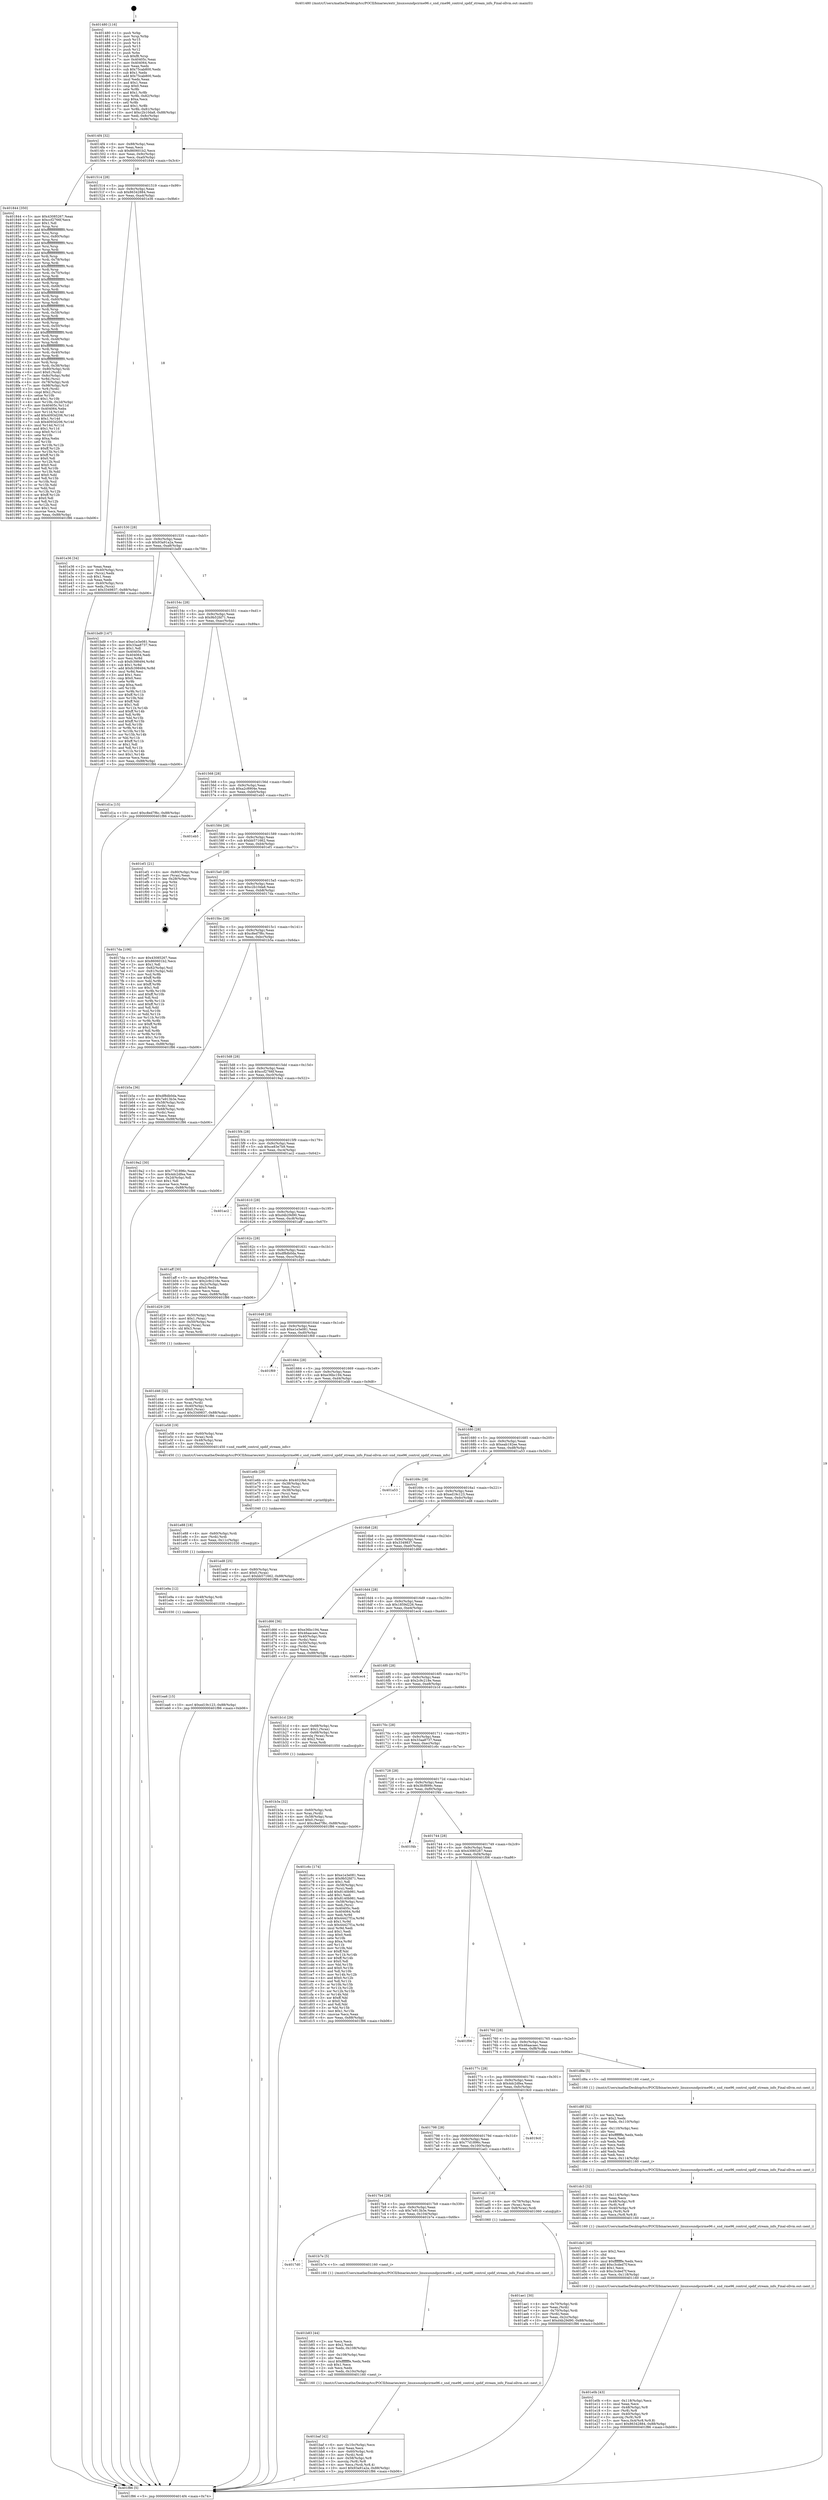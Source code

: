 digraph "0x401480" {
  label = "0x401480 (/mnt/c/Users/mathe/Desktop/tcc/POCII/binaries/extr_linuxsoundpcirme96.c_snd_rme96_control_spdif_stream_info_Final-ollvm.out::main(0))"
  labelloc = "t"
  node[shape=record]

  Entry [label="",width=0.3,height=0.3,shape=circle,fillcolor=black,style=filled]
  "0x4014f4" [label="{
     0x4014f4 [32]\l
     | [instrs]\l
     &nbsp;&nbsp;0x4014f4 \<+6\>: mov -0x88(%rbp),%eax\l
     &nbsp;&nbsp;0x4014fa \<+2\>: mov %eax,%ecx\l
     &nbsp;&nbsp;0x4014fc \<+6\>: sub $0x860601b2,%ecx\l
     &nbsp;&nbsp;0x401502 \<+6\>: mov %eax,-0x9c(%rbp)\l
     &nbsp;&nbsp;0x401508 \<+6\>: mov %ecx,-0xa0(%rbp)\l
     &nbsp;&nbsp;0x40150e \<+6\>: je 0000000000401844 \<main+0x3c4\>\l
  }"]
  "0x401844" [label="{
     0x401844 [350]\l
     | [instrs]\l
     &nbsp;&nbsp;0x401844 \<+5\>: mov $0x43085267,%eax\l
     &nbsp;&nbsp;0x401849 \<+5\>: mov $0xccf2766f,%ecx\l
     &nbsp;&nbsp;0x40184e \<+2\>: mov $0x1,%dl\l
     &nbsp;&nbsp;0x401850 \<+3\>: mov %rsp,%rsi\l
     &nbsp;&nbsp;0x401853 \<+4\>: add $0xfffffffffffffff0,%rsi\l
     &nbsp;&nbsp;0x401857 \<+3\>: mov %rsi,%rsp\l
     &nbsp;&nbsp;0x40185a \<+4\>: mov %rsi,-0x80(%rbp)\l
     &nbsp;&nbsp;0x40185e \<+3\>: mov %rsp,%rsi\l
     &nbsp;&nbsp;0x401861 \<+4\>: add $0xfffffffffffffff0,%rsi\l
     &nbsp;&nbsp;0x401865 \<+3\>: mov %rsi,%rsp\l
     &nbsp;&nbsp;0x401868 \<+3\>: mov %rsp,%rdi\l
     &nbsp;&nbsp;0x40186b \<+4\>: add $0xfffffffffffffff0,%rdi\l
     &nbsp;&nbsp;0x40186f \<+3\>: mov %rdi,%rsp\l
     &nbsp;&nbsp;0x401872 \<+4\>: mov %rdi,-0x78(%rbp)\l
     &nbsp;&nbsp;0x401876 \<+3\>: mov %rsp,%rdi\l
     &nbsp;&nbsp;0x401879 \<+4\>: add $0xfffffffffffffff0,%rdi\l
     &nbsp;&nbsp;0x40187d \<+3\>: mov %rdi,%rsp\l
     &nbsp;&nbsp;0x401880 \<+4\>: mov %rdi,-0x70(%rbp)\l
     &nbsp;&nbsp;0x401884 \<+3\>: mov %rsp,%rdi\l
     &nbsp;&nbsp;0x401887 \<+4\>: add $0xfffffffffffffff0,%rdi\l
     &nbsp;&nbsp;0x40188b \<+3\>: mov %rdi,%rsp\l
     &nbsp;&nbsp;0x40188e \<+4\>: mov %rdi,-0x68(%rbp)\l
     &nbsp;&nbsp;0x401892 \<+3\>: mov %rsp,%rdi\l
     &nbsp;&nbsp;0x401895 \<+4\>: add $0xfffffffffffffff0,%rdi\l
     &nbsp;&nbsp;0x401899 \<+3\>: mov %rdi,%rsp\l
     &nbsp;&nbsp;0x40189c \<+4\>: mov %rdi,-0x60(%rbp)\l
     &nbsp;&nbsp;0x4018a0 \<+3\>: mov %rsp,%rdi\l
     &nbsp;&nbsp;0x4018a3 \<+4\>: add $0xfffffffffffffff0,%rdi\l
     &nbsp;&nbsp;0x4018a7 \<+3\>: mov %rdi,%rsp\l
     &nbsp;&nbsp;0x4018aa \<+4\>: mov %rdi,-0x58(%rbp)\l
     &nbsp;&nbsp;0x4018ae \<+3\>: mov %rsp,%rdi\l
     &nbsp;&nbsp;0x4018b1 \<+4\>: add $0xfffffffffffffff0,%rdi\l
     &nbsp;&nbsp;0x4018b5 \<+3\>: mov %rdi,%rsp\l
     &nbsp;&nbsp;0x4018b8 \<+4\>: mov %rdi,-0x50(%rbp)\l
     &nbsp;&nbsp;0x4018bc \<+3\>: mov %rsp,%rdi\l
     &nbsp;&nbsp;0x4018bf \<+4\>: add $0xfffffffffffffff0,%rdi\l
     &nbsp;&nbsp;0x4018c3 \<+3\>: mov %rdi,%rsp\l
     &nbsp;&nbsp;0x4018c6 \<+4\>: mov %rdi,-0x48(%rbp)\l
     &nbsp;&nbsp;0x4018ca \<+3\>: mov %rsp,%rdi\l
     &nbsp;&nbsp;0x4018cd \<+4\>: add $0xfffffffffffffff0,%rdi\l
     &nbsp;&nbsp;0x4018d1 \<+3\>: mov %rdi,%rsp\l
     &nbsp;&nbsp;0x4018d4 \<+4\>: mov %rdi,-0x40(%rbp)\l
     &nbsp;&nbsp;0x4018d8 \<+3\>: mov %rsp,%rdi\l
     &nbsp;&nbsp;0x4018db \<+4\>: add $0xfffffffffffffff0,%rdi\l
     &nbsp;&nbsp;0x4018df \<+3\>: mov %rdi,%rsp\l
     &nbsp;&nbsp;0x4018e2 \<+4\>: mov %rdi,-0x38(%rbp)\l
     &nbsp;&nbsp;0x4018e6 \<+4\>: mov -0x80(%rbp),%rdi\l
     &nbsp;&nbsp;0x4018ea \<+6\>: movl $0x0,(%rdi)\l
     &nbsp;&nbsp;0x4018f0 \<+7\>: mov -0x8c(%rbp),%r8d\l
     &nbsp;&nbsp;0x4018f7 \<+3\>: mov %r8d,(%rsi)\l
     &nbsp;&nbsp;0x4018fa \<+4\>: mov -0x78(%rbp),%rdi\l
     &nbsp;&nbsp;0x4018fe \<+7\>: mov -0x98(%rbp),%r9\l
     &nbsp;&nbsp;0x401905 \<+3\>: mov %r9,(%rdi)\l
     &nbsp;&nbsp;0x401908 \<+3\>: cmpl $0x2,(%rsi)\l
     &nbsp;&nbsp;0x40190b \<+4\>: setne %r10b\l
     &nbsp;&nbsp;0x40190f \<+4\>: and $0x1,%r10b\l
     &nbsp;&nbsp;0x401913 \<+4\>: mov %r10b,-0x2d(%rbp)\l
     &nbsp;&nbsp;0x401917 \<+8\>: mov 0x40405c,%r11d\l
     &nbsp;&nbsp;0x40191f \<+7\>: mov 0x404064,%ebx\l
     &nbsp;&nbsp;0x401926 \<+3\>: mov %r11d,%r14d\l
     &nbsp;&nbsp;0x401929 \<+7\>: add $0x4093d206,%r14d\l
     &nbsp;&nbsp;0x401930 \<+4\>: sub $0x1,%r14d\l
     &nbsp;&nbsp;0x401934 \<+7\>: sub $0x4093d206,%r14d\l
     &nbsp;&nbsp;0x40193b \<+4\>: imul %r14d,%r11d\l
     &nbsp;&nbsp;0x40193f \<+4\>: and $0x1,%r11d\l
     &nbsp;&nbsp;0x401943 \<+4\>: cmp $0x0,%r11d\l
     &nbsp;&nbsp;0x401947 \<+4\>: sete %r10b\l
     &nbsp;&nbsp;0x40194b \<+3\>: cmp $0xa,%ebx\l
     &nbsp;&nbsp;0x40194e \<+4\>: setl %r15b\l
     &nbsp;&nbsp;0x401952 \<+3\>: mov %r10b,%r12b\l
     &nbsp;&nbsp;0x401955 \<+4\>: xor $0xff,%r12b\l
     &nbsp;&nbsp;0x401959 \<+3\>: mov %r15b,%r13b\l
     &nbsp;&nbsp;0x40195c \<+4\>: xor $0xff,%r13b\l
     &nbsp;&nbsp;0x401960 \<+3\>: xor $0x0,%dl\l
     &nbsp;&nbsp;0x401963 \<+3\>: mov %r12b,%sil\l
     &nbsp;&nbsp;0x401966 \<+4\>: and $0x0,%sil\l
     &nbsp;&nbsp;0x40196a \<+3\>: and %dl,%r10b\l
     &nbsp;&nbsp;0x40196d \<+3\>: mov %r13b,%dil\l
     &nbsp;&nbsp;0x401970 \<+4\>: and $0x0,%dil\l
     &nbsp;&nbsp;0x401974 \<+3\>: and %dl,%r15b\l
     &nbsp;&nbsp;0x401977 \<+3\>: or %r10b,%sil\l
     &nbsp;&nbsp;0x40197a \<+3\>: or %r15b,%dil\l
     &nbsp;&nbsp;0x40197d \<+3\>: xor %dil,%sil\l
     &nbsp;&nbsp;0x401980 \<+3\>: or %r13b,%r12b\l
     &nbsp;&nbsp;0x401983 \<+4\>: xor $0xff,%r12b\l
     &nbsp;&nbsp;0x401987 \<+3\>: or $0x0,%dl\l
     &nbsp;&nbsp;0x40198a \<+3\>: and %dl,%r12b\l
     &nbsp;&nbsp;0x40198d \<+3\>: or %r12b,%sil\l
     &nbsp;&nbsp;0x401990 \<+4\>: test $0x1,%sil\l
     &nbsp;&nbsp;0x401994 \<+3\>: cmovne %ecx,%eax\l
     &nbsp;&nbsp;0x401997 \<+6\>: mov %eax,-0x88(%rbp)\l
     &nbsp;&nbsp;0x40199d \<+5\>: jmp 0000000000401f86 \<main+0xb06\>\l
  }"]
  "0x401514" [label="{
     0x401514 [28]\l
     | [instrs]\l
     &nbsp;&nbsp;0x401514 \<+5\>: jmp 0000000000401519 \<main+0x99\>\l
     &nbsp;&nbsp;0x401519 \<+6\>: mov -0x9c(%rbp),%eax\l
     &nbsp;&nbsp;0x40151f \<+5\>: sub $0x86342884,%eax\l
     &nbsp;&nbsp;0x401524 \<+6\>: mov %eax,-0xa4(%rbp)\l
     &nbsp;&nbsp;0x40152a \<+6\>: je 0000000000401e36 \<main+0x9b6\>\l
  }"]
  Exit [label="",width=0.3,height=0.3,shape=circle,fillcolor=black,style=filled,peripheries=2]
  "0x401e36" [label="{
     0x401e36 [34]\l
     | [instrs]\l
     &nbsp;&nbsp;0x401e36 \<+2\>: xor %eax,%eax\l
     &nbsp;&nbsp;0x401e38 \<+4\>: mov -0x40(%rbp),%rcx\l
     &nbsp;&nbsp;0x401e3c \<+2\>: mov (%rcx),%edx\l
     &nbsp;&nbsp;0x401e3e \<+3\>: sub $0x1,%eax\l
     &nbsp;&nbsp;0x401e41 \<+2\>: sub %eax,%edx\l
     &nbsp;&nbsp;0x401e43 \<+4\>: mov -0x40(%rbp),%rcx\l
     &nbsp;&nbsp;0x401e47 \<+2\>: mov %edx,(%rcx)\l
     &nbsp;&nbsp;0x401e49 \<+10\>: movl $0x3349837,-0x88(%rbp)\l
     &nbsp;&nbsp;0x401e53 \<+5\>: jmp 0000000000401f86 \<main+0xb06\>\l
  }"]
  "0x401530" [label="{
     0x401530 [28]\l
     | [instrs]\l
     &nbsp;&nbsp;0x401530 \<+5\>: jmp 0000000000401535 \<main+0xb5\>\l
     &nbsp;&nbsp;0x401535 \<+6\>: mov -0x9c(%rbp),%eax\l
     &nbsp;&nbsp;0x40153b \<+5\>: sub $0x93a91a2a,%eax\l
     &nbsp;&nbsp;0x401540 \<+6\>: mov %eax,-0xa8(%rbp)\l
     &nbsp;&nbsp;0x401546 \<+6\>: je 0000000000401bd9 \<main+0x759\>\l
  }"]
  "0x401ea6" [label="{
     0x401ea6 [15]\l
     | [instrs]\l
     &nbsp;&nbsp;0x401ea6 \<+10\>: movl $0xed19c123,-0x88(%rbp)\l
     &nbsp;&nbsp;0x401eb0 \<+5\>: jmp 0000000000401f86 \<main+0xb06\>\l
  }"]
  "0x401bd9" [label="{
     0x401bd9 [147]\l
     | [instrs]\l
     &nbsp;&nbsp;0x401bd9 \<+5\>: mov $0xe1e3e081,%eax\l
     &nbsp;&nbsp;0x401bde \<+5\>: mov $0x33aa8737,%ecx\l
     &nbsp;&nbsp;0x401be3 \<+2\>: mov $0x1,%dl\l
     &nbsp;&nbsp;0x401be5 \<+7\>: mov 0x40405c,%esi\l
     &nbsp;&nbsp;0x401bec \<+7\>: mov 0x404064,%edi\l
     &nbsp;&nbsp;0x401bf3 \<+3\>: mov %esi,%r8d\l
     &nbsp;&nbsp;0x401bf6 \<+7\>: sub $0xfc398494,%r8d\l
     &nbsp;&nbsp;0x401bfd \<+4\>: sub $0x1,%r8d\l
     &nbsp;&nbsp;0x401c01 \<+7\>: add $0xfc398494,%r8d\l
     &nbsp;&nbsp;0x401c08 \<+4\>: imul %r8d,%esi\l
     &nbsp;&nbsp;0x401c0c \<+3\>: and $0x1,%esi\l
     &nbsp;&nbsp;0x401c0f \<+3\>: cmp $0x0,%esi\l
     &nbsp;&nbsp;0x401c12 \<+4\>: sete %r9b\l
     &nbsp;&nbsp;0x401c16 \<+3\>: cmp $0xa,%edi\l
     &nbsp;&nbsp;0x401c19 \<+4\>: setl %r10b\l
     &nbsp;&nbsp;0x401c1d \<+3\>: mov %r9b,%r11b\l
     &nbsp;&nbsp;0x401c20 \<+4\>: xor $0xff,%r11b\l
     &nbsp;&nbsp;0x401c24 \<+3\>: mov %r10b,%bl\l
     &nbsp;&nbsp;0x401c27 \<+3\>: xor $0xff,%bl\l
     &nbsp;&nbsp;0x401c2a \<+3\>: xor $0x1,%dl\l
     &nbsp;&nbsp;0x401c2d \<+3\>: mov %r11b,%r14b\l
     &nbsp;&nbsp;0x401c30 \<+4\>: and $0xff,%r14b\l
     &nbsp;&nbsp;0x401c34 \<+3\>: and %dl,%r9b\l
     &nbsp;&nbsp;0x401c37 \<+3\>: mov %bl,%r15b\l
     &nbsp;&nbsp;0x401c3a \<+4\>: and $0xff,%r15b\l
     &nbsp;&nbsp;0x401c3e \<+3\>: and %dl,%r10b\l
     &nbsp;&nbsp;0x401c41 \<+3\>: or %r9b,%r14b\l
     &nbsp;&nbsp;0x401c44 \<+3\>: or %r10b,%r15b\l
     &nbsp;&nbsp;0x401c47 \<+3\>: xor %r15b,%r14b\l
     &nbsp;&nbsp;0x401c4a \<+3\>: or %bl,%r11b\l
     &nbsp;&nbsp;0x401c4d \<+4\>: xor $0xff,%r11b\l
     &nbsp;&nbsp;0x401c51 \<+3\>: or $0x1,%dl\l
     &nbsp;&nbsp;0x401c54 \<+3\>: and %dl,%r11b\l
     &nbsp;&nbsp;0x401c57 \<+3\>: or %r11b,%r14b\l
     &nbsp;&nbsp;0x401c5a \<+4\>: test $0x1,%r14b\l
     &nbsp;&nbsp;0x401c5e \<+3\>: cmovne %ecx,%eax\l
     &nbsp;&nbsp;0x401c61 \<+6\>: mov %eax,-0x88(%rbp)\l
     &nbsp;&nbsp;0x401c67 \<+5\>: jmp 0000000000401f86 \<main+0xb06\>\l
  }"]
  "0x40154c" [label="{
     0x40154c [28]\l
     | [instrs]\l
     &nbsp;&nbsp;0x40154c \<+5\>: jmp 0000000000401551 \<main+0xd1\>\l
     &nbsp;&nbsp;0x401551 \<+6\>: mov -0x9c(%rbp),%eax\l
     &nbsp;&nbsp;0x401557 \<+5\>: sub $0x9b52fd71,%eax\l
     &nbsp;&nbsp;0x40155c \<+6\>: mov %eax,-0xac(%rbp)\l
     &nbsp;&nbsp;0x401562 \<+6\>: je 0000000000401d1a \<main+0x89a\>\l
  }"]
  "0x401e9a" [label="{
     0x401e9a [12]\l
     | [instrs]\l
     &nbsp;&nbsp;0x401e9a \<+4\>: mov -0x48(%rbp),%rdi\l
     &nbsp;&nbsp;0x401e9e \<+3\>: mov (%rdi),%rdi\l
     &nbsp;&nbsp;0x401ea1 \<+5\>: call 0000000000401030 \<free@plt\>\l
     | [calls]\l
     &nbsp;&nbsp;0x401030 \{1\} (unknown)\l
  }"]
  "0x401d1a" [label="{
     0x401d1a [15]\l
     | [instrs]\l
     &nbsp;&nbsp;0x401d1a \<+10\>: movl $0xc8ed7f6c,-0x88(%rbp)\l
     &nbsp;&nbsp;0x401d24 \<+5\>: jmp 0000000000401f86 \<main+0xb06\>\l
  }"]
  "0x401568" [label="{
     0x401568 [28]\l
     | [instrs]\l
     &nbsp;&nbsp;0x401568 \<+5\>: jmp 000000000040156d \<main+0xed\>\l
     &nbsp;&nbsp;0x40156d \<+6\>: mov -0x9c(%rbp),%eax\l
     &nbsp;&nbsp;0x401573 \<+5\>: sub $0xa2c8904e,%eax\l
     &nbsp;&nbsp;0x401578 \<+6\>: mov %eax,-0xb0(%rbp)\l
     &nbsp;&nbsp;0x40157e \<+6\>: je 0000000000401eb5 \<main+0xa35\>\l
  }"]
  "0x401e88" [label="{
     0x401e88 [18]\l
     | [instrs]\l
     &nbsp;&nbsp;0x401e88 \<+4\>: mov -0x60(%rbp),%rdi\l
     &nbsp;&nbsp;0x401e8c \<+3\>: mov (%rdi),%rdi\l
     &nbsp;&nbsp;0x401e8f \<+6\>: mov %eax,-0x11c(%rbp)\l
     &nbsp;&nbsp;0x401e95 \<+5\>: call 0000000000401030 \<free@plt\>\l
     | [calls]\l
     &nbsp;&nbsp;0x401030 \{1\} (unknown)\l
  }"]
  "0x401eb5" [label="{
     0x401eb5\l
  }", style=dashed]
  "0x401584" [label="{
     0x401584 [28]\l
     | [instrs]\l
     &nbsp;&nbsp;0x401584 \<+5\>: jmp 0000000000401589 \<main+0x109\>\l
     &nbsp;&nbsp;0x401589 \<+6\>: mov -0x9c(%rbp),%eax\l
     &nbsp;&nbsp;0x40158f \<+5\>: sub $0xbb571662,%eax\l
     &nbsp;&nbsp;0x401594 \<+6\>: mov %eax,-0xb4(%rbp)\l
     &nbsp;&nbsp;0x40159a \<+6\>: je 0000000000401ef1 \<main+0xa71\>\l
  }"]
  "0x401e6b" [label="{
     0x401e6b [29]\l
     | [instrs]\l
     &nbsp;&nbsp;0x401e6b \<+10\>: movabs $0x4020b6,%rdi\l
     &nbsp;&nbsp;0x401e75 \<+4\>: mov -0x38(%rbp),%rsi\l
     &nbsp;&nbsp;0x401e79 \<+2\>: mov %eax,(%rsi)\l
     &nbsp;&nbsp;0x401e7b \<+4\>: mov -0x38(%rbp),%rsi\l
     &nbsp;&nbsp;0x401e7f \<+2\>: mov (%rsi),%esi\l
     &nbsp;&nbsp;0x401e81 \<+2\>: mov $0x0,%al\l
     &nbsp;&nbsp;0x401e83 \<+5\>: call 0000000000401040 \<printf@plt\>\l
     | [calls]\l
     &nbsp;&nbsp;0x401040 \{1\} (unknown)\l
  }"]
  "0x401ef1" [label="{
     0x401ef1 [21]\l
     | [instrs]\l
     &nbsp;&nbsp;0x401ef1 \<+4\>: mov -0x80(%rbp),%rax\l
     &nbsp;&nbsp;0x401ef5 \<+2\>: mov (%rax),%eax\l
     &nbsp;&nbsp;0x401ef7 \<+4\>: lea -0x28(%rbp),%rsp\l
     &nbsp;&nbsp;0x401efb \<+1\>: pop %rbx\l
     &nbsp;&nbsp;0x401efc \<+2\>: pop %r12\l
     &nbsp;&nbsp;0x401efe \<+2\>: pop %r13\l
     &nbsp;&nbsp;0x401f00 \<+2\>: pop %r14\l
     &nbsp;&nbsp;0x401f02 \<+2\>: pop %r15\l
     &nbsp;&nbsp;0x401f04 \<+1\>: pop %rbp\l
     &nbsp;&nbsp;0x401f05 \<+1\>: ret\l
  }"]
  "0x4015a0" [label="{
     0x4015a0 [28]\l
     | [instrs]\l
     &nbsp;&nbsp;0x4015a0 \<+5\>: jmp 00000000004015a5 \<main+0x125\>\l
     &nbsp;&nbsp;0x4015a5 \<+6\>: mov -0x9c(%rbp),%eax\l
     &nbsp;&nbsp;0x4015ab \<+5\>: sub $0xc2b10da8,%eax\l
     &nbsp;&nbsp;0x4015b0 \<+6\>: mov %eax,-0xb8(%rbp)\l
     &nbsp;&nbsp;0x4015b6 \<+6\>: je 00000000004017da \<main+0x35a\>\l
  }"]
  "0x401e0b" [label="{
     0x401e0b [43]\l
     | [instrs]\l
     &nbsp;&nbsp;0x401e0b \<+6\>: mov -0x118(%rbp),%ecx\l
     &nbsp;&nbsp;0x401e11 \<+3\>: imul %eax,%ecx\l
     &nbsp;&nbsp;0x401e14 \<+4\>: mov -0x48(%rbp),%r8\l
     &nbsp;&nbsp;0x401e18 \<+3\>: mov (%r8),%r8\l
     &nbsp;&nbsp;0x401e1b \<+4\>: mov -0x40(%rbp),%r9\l
     &nbsp;&nbsp;0x401e1f \<+3\>: movslq (%r9),%r9\l
     &nbsp;&nbsp;0x401e22 \<+5\>: mov %ecx,0x4(%r8,%r9,8)\l
     &nbsp;&nbsp;0x401e27 \<+10\>: movl $0x86342884,-0x88(%rbp)\l
     &nbsp;&nbsp;0x401e31 \<+5\>: jmp 0000000000401f86 \<main+0xb06\>\l
  }"]
  "0x4017da" [label="{
     0x4017da [106]\l
     | [instrs]\l
     &nbsp;&nbsp;0x4017da \<+5\>: mov $0x43085267,%eax\l
     &nbsp;&nbsp;0x4017df \<+5\>: mov $0x860601b2,%ecx\l
     &nbsp;&nbsp;0x4017e4 \<+2\>: mov $0x1,%dl\l
     &nbsp;&nbsp;0x4017e6 \<+7\>: mov -0x82(%rbp),%sil\l
     &nbsp;&nbsp;0x4017ed \<+7\>: mov -0x81(%rbp),%dil\l
     &nbsp;&nbsp;0x4017f4 \<+3\>: mov %sil,%r8b\l
     &nbsp;&nbsp;0x4017f7 \<+4\>: xor $0xff,%r8b\l
     &nbsp;&nbsp;0x4017fb \<+3\>: mov %dil,%r9b\l
     &nbsp;&nbsp;0x4017fe \<+4\>: xor $0xff,%r9b\l
     &nbsp;&nbsp;0x401802 \<+3\>: xor $0x1,%dl\l
     &nbsp;&nbsp;0x401805 \<+3\>: mov %r8b,%r10b\l
     &nbsp;&nbsp;0x401808 \<+4\>: and $0xff,%r10b\l
     &nbsp;&nbsp;0x40180c \<+3\>: and %dl,%sil\l
     &nbsp;&nbsp;0x40180f \<+3\>: mov %r9b,%r11b\l
     &nbsp;&nbsp;0x401812 \<+4\>: and $0xff,%r11b\l
     &nbsp;&nbsp;0x401816 \<+3\>: and %dl,%dil\l
     &nbsp;&nbsp;0x401819 \<+3\>: or %sil,%r10b\l
     &nbsp;&nbsp;0x40181c \<+3\>: or %dil,%r11b\l
     &nbsp;&nbsp;0x40181f \<+3\>: xor %r11b,%r10b\l
     &nbsp;&nbsp;0x401822 \<+3\>: or %r9b,%r8b\l
     &nbsp;&nbsp;0x401825 \<+4\>: xor $0xff,%r8b\l
     &nbsp;&nbsp;0x401829 \<+3\>: or $0x1,%dl\l
     &nbsp;&nbsp;0x40182c \<+3\>: and %dl,%r8b\l
     &nbsp;&nbsp;0x40182f \<+3\>: or %r8b,%r10b\l
     &nbsp;&nbsp;0x401832 \<+4\>: test $0x1,%r10b\l
     &nbsp;&nbsp;0x401836 \<+3\>: cmovne %ecx,%eax\l
     &nbsp;&nbsp;0x401839 \<+6\>: mov %eax,-0x88(%rbp)\l
     &nbsp;&nbsp;0x40183f \<+5\>: jmp 0000000000401f86 \<main+0xb06\>\l
  }"]
  "0x4015bc" [label="{
     0x4015bc [28]\l
     | [instrs]\l
     &nbsp;&nbsp;0x4015bc \<+5\>: jmp 00000000004015c1 \<main+0x141\>\l
     &nbsp;&nbsp;0x4015c1 \<+6\>: mov -0x9c(%rbp),%eax\l
     &nbsp;&nbsp;0x4015c7 \<+5\>: sub $0xc8ed7f6c,%eax\l
     &nbsp;&nbsp;0x4015cc \<+6\>: mov %eax,-0xbc(%rbp)\l
     &nbsp;&nbsp;0x4015d2 \<+6\>: je 0000000000401b5a \<main+0x6da\>\l
  }"]
  "0x401f86" [label="{
     0x401f86 [5]\l
     | [instrs]\l
     &nbsp;&nbsp;0x401f86 \<+5\>: jmp 00000000004014f4 \<main+0x74\>\l
  }"]
  "0x401480" [label="{
     0x401480 [116]\l
     | [instrs]\l
     &nbsp;&nbsp;0x401480 \<+1\>: push %rbp\l
     &nbsp;&nbsp;0x401481 \<+3\>: mov %rsp,%rbp\l
     &nbsp;&nbsp;0x401484 \<+2\>: push %r15\l
     &nbsp;&nbsp;0x401486 \<+2\>: push %r14\l
     &nbsp;&nbsp;0x401488 \<+2\>: push %r13\l
     &nbsp;&nbsp;0x40148a \<+2\>: push %r12\l
     &nbsp;&nbsp;0x40148c \<+1\>: push %rbx\l
     &nbsp;&nbsp;0x40148d \<+7\>: sub $0xf8,%rsp\l
     &nbsp;&nbsp;0x401494 \<+7\>: mov 0x40405c,%eax\l
     &nbsp;&nbsp;0x40149b \<+7\>: mov 0x404064,%ecx\l
     &nbsp;&nbsp;0x4014a2 \<+2\>: mov %eax,%edx\l
     &nbsp;&nbsp;0x4014a4 \<+6\>: sub $0x75cab800,%edx\l
     &nbsp;&nbsp;0x4014aa \<+3\>: sub $0x1,%edx\l
     &nbsp;&nbsp;0x4014ad \<+6\>: add $0x75cab800,%edx\l
     &nbsp;&nbsp;0x4014b3 \<+3\>: imul %edx,%eax\l
     &nbsp;&nbsp;0x4014b6 \<+3\>: and $0x1,%eax\l
     &nbsp;&nbsp;0x4014b9 \<+3\>: cmp $0x0,%eax\l
     &nbsp;&nbsp;0x4014bc \<+4\>: sete %r8b\l
     &nbsp;&nbsp;0x4014c0 \<+4\>: and $0x1,%r8b\l
     &nbsp;&nbsp;0x4014c4 \<+7\>: mov %r8b,-0x82(%rbp)\l
     &nbsp;&nbsp;0x4014cb \<+3\>: cmp $0xa,%ecx\l
     &nbsp;&nbsp;0x4014ce \<+4\>: setl %r8b\l
     &nbsp;&nbsp;0x4014d2 \<+4\>: and $0x1,%r8b\l
     &nbsp;&nbsp;0x4014d6 \<+7\>: mov %r8b,-0x81(%rbp)\l
     &nbsp;&nbsp;0x4014dd \<+10\>: movl $0xc2b10da8,-0x88(%rbp)\l
     &nbsp;&nbsp;0x4014e7 \<+6\>: mov %edi,-0x8c(%rbp)\l
     &nbsp;&nbsp;0x4014ed \<+7\>: mov %rsi,-0x98(%rbp)\l
  }"]
  "0x401de3" [label="{
     0x401de3 [40]\l
     | [instrs]\l
     &nbsp;&nbsp;0x401de3 \<+5\>: mov $0x2,%ecx\l
     &nbsp;&nbsp;0x401de8 \<+1\>: cltd\l
     &nbsp;&nbsp;0x401de9 \<+2\>: idiv %ecx\l
     &nbsp;&nbsp;0x401deb \<+6\>: imul $0xfffffffe,%edx,%ecx\l
     &nbsp;&nbsp;0x401df1 \<+6\>: add $0xc3cded7f,%ecx\l
     &nbsp;&nbsp;0x401df7 \<+3\>: add $0x1,%ecx\l
     &nbsp;&nbsp;0x401dfa \<+6\>: sub $0xc3cded7f,%ecx\l
     &nbsp;&nbsp;0x401e00 \<+6\>: mov %ecx,-0x118(%rbp)\l
     &nbsp;&nbsp;0x401e06 \<+5\>: call 0000000000401160 \<next_i\>\l
     | [calls]\l
     &nbsp;&nbsp;0x401160 \{1\} (/mnt/c/Users/mathe/Desktop/tcc/POCII/binaries/extr_linuxsoundpcirme96.c_snd_rme96_control_spdif_stream_info_Final-ollvm.out::next_i)\l
  }"]
  "0x401dc3" [label="{
     0x401dc3 [32]\l
     | [instrs]\l
     &nbsp;&nbsp;0x401dc3 \<+6\>: mov -0x114(%rbp),%ecx\l
     &nbsp;&nbsp;0x401dc9 \<+3\>: imul %eax,%ecx\l
     &nbsp;&nbsp;0x401dcc \<+4\>: mov -0x48(%rbp),%r8\l
     &nbsp;&nbsp;0x401dd0 \<+3\>: mov (%r8),%r8\l
     &nbsp;&nbsp;0x401dd3 \<+4\>: mov -0x40(%rbp),%r9\l
     &nbsp;&nbsp;0x401dd7 \<+3\>: movslq (%r9),%r9\l
     &nbsp;&nbsp;0x401dda \<+4\>: mov %ecx,(%r8,%r9,8)\l
     &nbsp;&nbsp;0x401dde \<+5\>: call 0000000000401160 \<next_i\>\l
     | [calls]\l
     &nbsp;&nbsp;0x401160 \{1\} (/mnt/c/Users/mathe/Desktop/tcc/POCII/binaries/extr_linuxsoundpcirme96.c_snd_rme96_control_spdif_stream_info_Final-ollvm.out::next_i)\l
  }"]
  "0x401b5a" [label="{
     0x401b5a [36]\l
     | [instrs]\l
     &nbsp;&nbsp;0x401b5a \<+5\>: mov $0xdf8db0da,%eax\l
     &nbsp;&nbsp;0x401b5f \<+5\>: mov $0x7e913b3e,%ecx\l
     &nbsp;&nbsp;0x401b64 \<+4\>: mov -0x58(%rbp),%rdx\l
     &nbsp;&nbsp;0x401b68 \<+2\>: mov (%rdx),%esi\l
     &nbsp;&nbsp;0x401b6a \<+4\>: mov -0x68(%rbp),%rdx\l
     &nbsp;&nbsp;0x401b6e \<+2\>: cmp (%rdx),%esi\l
     &nbsp;&nbsp;0x401b70 \<+3\>: cmovl %ecx,%eax\l
     &nbsp;&nbsp;0x401b73 \<+6\>: mov %eax,-0x88(%rbp)\l
     &nbsp;&nbsp;0x401b79 \<+5\>: jmp 0000000000401f86 \<main+0xb06\>\l
  }"]
  "0x4015d8" [label="{
     0x4015d8 [28]\l
     | [instrs]\l
     &nbsp;&nbsp;0x4015d8 \<+5\>: jmp 00000000004015dd \<main+0x15d\>\l
     &nbsp;&nbsp;0x4015dd \<+6\>: mov -0x9c(%rbp),%eax\l
     &nbsp;&nbsp;0x4015e3 \<+5\>: sub $0xccf2766f,%eax\l
     &nbsp;&nbsp;0x4015e8 \<+6\>: mov %eax,-0xc0(%rbp)\l
     &nbsp;&nbsp;0x4015ee \<+6\>: je 00000000004019a2 \<main+0x522\>\l
  }"]
  "0x401d8f" [label="{
     0x401d8f [52]\l
     | [instrs]\l
     &nbsp;&nbsp;0x401d8f \<+2\>: xor %ecx,%ecx\l
     &nbsp;&nbsp;0x401d91 \<+5\>: mov $0x2,%edx\l
     &nbsp;&nbsp;0x401d96 \<+6\>: mov %edx,-0x110(%rbp)\l
     &nbsp;&nbsp;0x401d9c \<+1\>: cltd\l
     &nbsp;&nbsp;0x401d9d \<+6\>: mov -0x110(%rbp),%esi\l
     &nbsp;&nbsp;0x401da3 \<+2\>: idiv %esi\l
     &nbsp;&nbsp;0x401da5 \<+6\>: imul $0xfffffffe,%edx,%edx\l
     &nbsp;&nbsp;0x401dab \<+2\>: mov %ecx,%edi\l
     &nbsp;&nbsp;0x401dad \<+2\>: sub %edx,%edi\l
     &nbsp;&nbsp;0x401daf \<+2\>: mov %ecx,%edx\l
     &nbsp;&nbsp;0x401db1 \<+3\>: sub $0x1,%edx\l
     &nbsp;&nbsp;0x401db4 \<+2\>: add %edx,%edi\l
     &nbsp;&nbsp;0x401db6 \<+2\>: sub %edi,%ecx\l
     &nbsp;&nbsp;0x401db8 \<+6\>: mov %ecx,-0x114(%rbp)\l
     &nbsp;&nbsp;0x401dbe \<+5\>: call 0000000000401160 \<next_i\>\l
     | [calls]\l
     &nbsp;&nbsp;0x401160 \{1\} (/mnt/c/Users/mathe/Desktop/tcc/POCII/binaries/extr_linuxsoundpcirme96.c_snd_rme96_control_spdif_stream_info_Final-ollvm.out::next_i)\l
  }"]
  "0x4019a2" [label="{
     0x4019a2 [30]\l
     | [instrs]\l
     &nbsp;&nbsp;0x4019a2 \<+5\>: mov $0x77d1896c,%eax\l
     &nbsp;&nbsp;0x4019a7 \<+5\>: mov $0x4dc2dfea,%ecx\l
     &nbsp;&nbsp;0x4019ac \<+3\>: mov -0x2d(%rbp),%dl\l
     &nbsp;&nbsp;0x4019af \<+3\>: test $0x1,%dl\l
     &nbsp;&nbsp;0x4019b2 \<+3\>: cmovne %ecx,%eax\l
     &nbsp;&nbsp;0x4019b5 \<+6\>: mov %eax,-0x88(%rbp)\l
     &nbsp;&nbsp;0x4019bb \<+5\>: jmp 0000000000401f86 \<main+0xb06\>\l
  }"]
  "0x4015f4" [label="{
     0x4015f4 [28]\l
     | [instrs]\l
     &nbsp;&nbsp;0x4015f4 \<+5\>: jmp 00000000004015f9 \<main+0x179\>\l
     &nbsp;&nbsp;0x4015f9 \<+6\>: mov -0x9c(%rbp),%eax\l
     &nbsp;&nbsp;0x4015ff \<+5\>: sub $0xce83e7b9,%eax\l
     &nbsp;&nbsp;0x401604 \<+6\>: mov %eax,-0xc4(%rbp)\l
     &nbsp;&nbsp;0x40160a \<+6\>: je 0000000000401ac2 \<main+0x642\>\l
  }"]
  "0x401d46" [label="{
     0x401d46 [32]\l
     | [instrs]\l
     &nbsp;&nbsp;0x401d46 \<+4\>: mov -0x48(%rbp),%rdi\l
     &nbsp;&nbsp;0x401d4a \<+3\>: mov %rax,(%rdi)\l
     &nbsp;&nbsp;0x401d4d \<+4\>: mov -0x40(%rbp),%rax\l
     &nbsp;&nbsp;0x401d51 \<+6\>: movl $0x0,(%rax)\l
     &nbsp;&nbsp;0x401d57 \<+10\>: movl $0x3349837,-0x88(%rbp)\l
     &nbsp;&nbsp;0x401d61 \<+5\>: jmp 0000000000401f86 \<main+0xb06\>\l
  }"]
  "0x401ac2" [label="{
     0x401ac2\l
  }", style=dashed]
  "0x401610" [label="{
     0x401610 [28]\l
     | [instrs]\l
     &nbsp;&nbsp;0x401610 \<+5\>: jmp 0000000000401615 \<main+0x195\>\l
     &nbsp;&nbsp;0x401615 \<+6\>: mov -0x9c(%rbp),%eax\l
     &nbsp;&nbsp;0x40161b \<+5\>: sub $0xd4b29d90,%eax\l
     &nbsp;&nbsp;0x401620 \<+6\>: mov %eax,-0xc8(%rbp)\l
     &nbsp;&nbsp;0x401626 \<+6\>: je 0000000000401aff \<main+0x67f\>\l
  }"]
  "0x401baf" [label="{
     0x401baf [42]\l
     | [instrs]\l
     &nbsp;&nbsp;0x401baf \<+6\>: mov -0x10c(%rbp),%ecx\l
     &nbsp;&nbsp;0x401bb5 \<+3\>: imul %eax,%ecx\l
     &nbsp;&nbsp;0x401bb8 \<+4\>: mov -0x60(%rbp),%rdi\l
     &nbsp;&nbsp;0x401bbc \<+3\>: mov (%rdi),%rdi\l
     &nbsp;&nbsp;0x401bbf \<+4\>: mov -0x58(%rbp),%r8\l
     &nbsp;&nbsp;0x401bc3 \<+3\>: movslq (%r8),%r8\l
     &nbsp;&nbsp;0x401bc6 \<+4\>: mov %ecx,(%rdi,%r8,4)\l
     &nbsp;&nbsp;0x401bca \<+10\>: movl $0x93a91a2a,-0x88(%rbp)\l
     &nbsp;&nbsp;0x401bd4 \<+5\>: jmp 0000000000401f86 \<main+0xb06\>\l
  }"]
  "0x401aff" [label="{
     0x401aff [30]\l
     | [instrs]\l
     &nbsp;&nbsp;0x401aff \<+5\>: mov $0xa2c8904e,%eax\l
     &nbsp;&nbsp;0x401b04 \<+5\>: mov $0x2c9c218e,%ecx\l
     &nbsp;&nbsp;0x401b09 \<+3\>: mov -0x2c(%rbp),%edx\l
     &nbsp;&nbsp;0x401b0c \<+3\>: cmp $0x0,%edx\l
     &nbsp;&nbsp;0x401b0f \<+3\>: cmove %ecx,%eax\l
     &nbsp;&nbsp;0x401b12 \<+6\>: mov %eax,-0x88(%rbp)\l
     &nbsp;&nbsp;0x401b18 \<+5\>: jmp 0000000000401f86 \<main+0xb06\>\l
  }"]
  "0x40162c" [label="{
     0x40162c [28]\l
     | [instrs]\l
     &nbsp;&nbsp;0x40162c \<+5\>: jmp 0000000000401631 \<main+0x1b1\>\l
     &nbsp;&nbsp;0x401631 \<+6\>: mov -0x9c(%rbp),%eax\l
     &nbsp;&nbsp;0x401637 \<+5\>: sub $0xdf8db0da,%eax\l
     &nbsp;&nbsp;0x40163c \<+6\>: mov %eax,-0xcc(%rbp)\l
     &nbsp;&nbsp;0x401642 \<+6\>: je 0000000000401d29 \<main+0x8a9\>\l
  }"]
  "0x401b83" [label="{
     0x401b83 [44]\l
     | [instrs]\l
     &nbsp;&nbsp;0x401b83 \<+2\>: xor %ecx,%ecx\l
     &nbsp;&nbsp;0x401b85 \<+5\>: mov $0x2,%edx\l
     &nbsp;&nbsp;0x401b8a \<+6\>: mov %edx,-0x108(%rbp)\l
     &nbsp;&nbsp;0x401b90 \<+1\>: cltd\l
     &nbsp;&nbsp;0x401b91 \<+6\>: mov -0x108(%rbp),%esi\l
     &nbsp;&nbsp;0x401b97 \<+2\>: idiv %esi\l
     &nbsp;&nbsp;0x401b99 \<+6\>: imul $0xfffffffe,%edx,%edx\l
     &nbsp;&nbsp;0x401b9f \<+3\>: sub $0x1,%ecx\l
     &nbsp;&nbsp;0x401ba2 \<+2\>: sub %ecx,%edx\l
     &nbsp;&nbsp;0x401ba4 \<+6\>: mov %edx,-0x10c(%rbp)\l
     &nbsp;&nbsp;0x401baa \<+5\>: call 0000000000401160 \<next_i\>\l
     | [calls]\l
     &nbsp;&nbsp;0x401160 \{1\} (/mnt/c/Users/mathe/Desktop/tcc/POCII/binaries/extr_linuxsoundpcirme96.c_snd_rme96_control_spdif_stream_info_Final-ollvm.out::next_i)\l
  }"]
  "0x401d29" [label="{
     0x401d29 [29]\l
     | [instrs]\l
     &nbsp;&nbsp;0x401d29 \<+4\>: mov -0x50(%rbp),%rax\l
     &nbsp;&nbsp;0x401d2d \<+6\>: movl $0x1,(%rax)\l
     &nbsp;&nbsp;0x401d33 \<+4\>: mov -0x50(%rbp),%rax\l
     &nbsp;&nbsp;0x401d37 \<+3\>: movslq (%rax),%rax\l
     &nbsp;&nbsp;0x401d3a \<+4\>: shl $0x3,%rax\l
     &nbsp;&nbsp;0x401d3e \<+3\>: mov %rax,%rdi\l
     &nbsp;&nbsp;0x401d41 \<+5\>: call 0000000000401050 \<malloc@plt\>\l
     | [calls]\l
     &nbsp;&nbsp;0x401050 \{1\} (unknown)\l
  }"]
  "0x401648" [label="{
     0x401648 [28]\l
     | [instrs]\l
     &nbsp;&nbsp;0x401648 \<+5\>: jmp 000000000040164d \<main+0x1cd\>\l
     &nbsp;&nbsp;0x40164d \<+6\>: mov -0x9c(%rbp),%eax\l
     &nbsp;&nbsp;0x401653 \<+5\>: sub $0xe1e3e081,%eax\l
     &nbsp;&nbsp;0x401658 \<+6\>: mov %eax,-0xd0(%rbp)\l
     &nbsp;&nbsp;0x40165e \<+6\>: je 0000000000401f69 \<main+0xae9\>\l
  }"]
  "0x4017d0" [label="{
     0x4017d0\l
  }", style=dashed]
  "0x401f69" [label="{
     0x401f69\l
  }", style=dashed]
  "0x401664" [label="{
     0x401664 [28]\l
     | [instrs]\l
     &nbsp;&nbsp;0x401664 \<+5\>: jmp 0000000000401669 \<main+0x1e9\>\l
     &nbsp;&nbsp;0x401669 \<+6\>: mov -0x9c(%rbp),%eax\l
     &nbsp;&nbsp;0x40166f \<+5\>: sub $0xe36bc194,%eax\l
     &nbsp;&nbsp;0x401674 \<+6\>: mov %eax,-0xd4(%rbp)\l
     &nbsp;&nbsp;0x40167a \<+6\>: je 0000000000401e58 \<main+0x9d8\>\l
  }"]
  "0x401b7e" [label="{
     0x401b7e [5]\l
     | [instrs]\l
     &nbsp;&nbsp;0x401b7e \<+5\>: call 0000000000401160 \<next_i\>\l
     | [calls]\l
     &nbsp;&nbsp;0x401160 \{1\} (/mnt/c/Users/mathe/Desktop/tcc/POCII/binaries/extr_linuxsoundpcirme96.c_snd_rme96_control_spdif_stream_info_Final-ollvm.out::next_i)\l
  }"]
  "0x401e58" [label="{
     0x401e58 [19]\l
     | [instrs]\l
     &nbsp;&nbsp;0x401e58 \<+4\>: mov -0x60(%rbp),%rax\l
     &nbsp;&nbsp;0x401e5c \<+3\>: mov (%rax),%rdi\l
     &nbsp;&nbsp;0x401e5f \<+4\>: mov -0x48(%rbp),%rax\l
     &nbsp;&nbsp;0x401e63 \<+3\>: mov (%rax),%rsi\l
     &nbsp;&nbsp;0x401e66 \<+5\>: call 0000000000401450 \<snd_rme96_control_spdif_stream_info\>\l
     | [calls]\l
     &nbsp;&nbsp;0x401450 \{1\} (/mnt/c/Users/mathe/Desktop/tcc/POCII/binaries/extr_linuxsoundpcirme96.c_snd_rme96_control_spdif_stream_info_Final-ollvm.out::snd_rme96_control_spdif_stream_info)\l
  }"]
  "0x401680" [label="{
     0x401680 [28]\l
     | [instrs]\l
     &nbsp;&nbsp;0x401680 \<+5\>: jmp 0000000000401685 \<main+0x205\>\l
     &nbsp;&nbsp;0x401685 \<+6\>: mov -0x9c(%rbp),%eax\l
     &nbsp;&nbsp;0x40168b \<+5\>: sub $0xeab192ee,%eax\l
     &nbsp;&nbsp;0x401690 \<+6\>: mov %eax,-0xd8(%rbp)\l
     &nbsp;&nbsp;0x401696 \<+6\>: je 0000000000401a53 \<main+0x5d3\>\l
  }"]
  "0x401b3a" [label="{
     0x401b3a [32]\l
     | [instrs]\l
     &nbsp;&nbsp;0x401b3a \<+4\>: mov -0x60(%rbp),%rdi\l
     &nbsp;&nbsp;0x401b3e \<+3\>: mov %rax,(%rdi)\l
     &nbsp;&nbsp;0x401b41 \<+4\>: mov -0x58(%rbp),%rax\l
     &nbsp;&nbsp;0x401b45 \<+6\>: movl $0x0,(%rax)\l
     &nbsp;&nbsp;0x401b4b \<+10\>: movl $0xc8ed7f6c,-0x88(%rbp)\l
     &nbsp;&nbsp;0x401b55 \<+5\>: jmp 0000000000401f86 \<main+0xb06\>\l
  }"]
  "0x401a53" [label="{
     0x401a53\l
  }", style=dashed]
  "0x40169c" [label="{
     0x40169c [28]\l
     | [instrs]\l
     &nbsp;&nbsp;0x40169c \<+5\>: jmp 00000000004016a1 \<main+0x221\>\l
     &nbsp;&nbsp;0x4016a1 \<+6\>: mov -0x9c(%rbp),%eax\l
     &nbsp;&nbsp;0x4016a7 \<+5\>: sub $0xed19c123,%eax\l
     &nbsp;&nbsp;0x4016ac \<+6\>: mov %eax,-0xdc(%rbp)\l
     &nbsp;&nbsp;0x4016b2 \<+6\>: je 0000000000401ed8 \<main+0xa58\>\l
  }"]
  "0x401ae1" [label="{
     0x401ae1 [30]\l
     | [instrs]\l
     &nbsp;&nbsp;0x401ae1 \<+4\>: mov -0x70(%rbp),%rdi\l
     &nbsp;&nbsp;0x401ae5 \<+2\>: mov %eax,(%rdi)\l
     &nbsp;&nbsp;0x401ae7 \<+4\>: mov -0x70(%rbp),%rdi\l
     &nbsp;&nbsp;0x401aeb \<+2\>: mov (%rdi),%eax\l
     &nbsp;&nbsp;0x401aed \<+3\>: mov %eax,-0x2c(%rbp)\l
     &nbsp;&nbsp;0x401af0 \<+10\>: movl $0xd4b29d90,-0x88(%rbp)\l
     &nbsp;&nbsp;0x401afa \<+5\>: jmp 0000000000401f86 \<main+0xb06\>\l
  }"]
  "0x401ed8" [label="{
     0x401ed8 [25]\l
     | [instrs]\l
     &nbsp;&nbsp;0x401ed8 \<+4\>: mov -0x80(%rbp),%rax\l
     &nbsp;&nbsp;0x401edc \<+6\>: movl $0x0,(%rax)\l
     &nbsp;&nbsp;0x401ee2 \<+10\>: movl $0xbb571662,-0x88(%rbp)\l
     &nbsp;&nbsp;0x401eec \<+5\>: jmp 0000000000401f86 \<main+0xb06\>\l
  }"]
  "0x4016b8" [label="{
     0x4016b8 [28]\l
     | [instrs]\l
     &nbsp;&nbsp;0x4016b8 \<+5\>: jmp 00000000004016bd \<main+0x23d\>\l
     &nbsp;&nbsp;0x4016bd \<+6\>: mov -0x9c(%rbp),%eax\l
     &nbsp;&nbsp;0x4016c3 \<+5\>: sub $0x3349837,%eax\l
     &nbsp;&nbsp;0x4016c8 \<+6\>: mov %eax,-0xe0(%rbp)\l
     &nbsp;&nbsp;0x4016ce \<+6\>: je 0000000000401d66 \<main+0x8e6\>\l
  }"]
  "0x4017b4" [label="{
     0x4017b4 [28]\l
     | [instrs]\l
     &nbsp;&nbsp;0x4017b4 \<+5\>: jmp 00000000004017b9 \<main+0x339\>\l
     &nbsp;&nbsp;0x4017b9 \<+6\>: mov -0x9c(%rbp),%eax\l
     &nbsp;&nbsp;0x4017bf \<+5\>: sub $0x7e913b3e,%eax\l
     &nbsp;&nbsp;0x4017c4 \<+6\>: mov %eax,-0x104(%rbp)\l
     &nbsp;&nbsp;0x4017ca \<+6\>: je 0000000000401b7e \<main+0x6fe\>\l
  }"]
  "0x401d66" [label="{
     0x401d66 [36]\l
     | [instrs]\l
     &nbsp;&nbsp;0x401d66 \<+5\>: mov $0xe36bc194,%eax\l
     &nbsp;&nbsp;0x401d6b \<+5\>: mov $0x46aacaec,%ecx\l
     &nbsp;&nbsp;0x401d70 \<+4\>: mov -0x40(%rbp),%rdx\l
     &nbsp;&nbsp;0x401d74 \<+2\>: mov (%rdx),%esi\l
     &nbsp;&nbsp;0x401d76 \<+4\>: mov -0x50(%rbp),%rdx\l
     &nbsp;&nbsp;0x401d7a \<+2\>: cmp (%rdx),%esi\l
     &nbsp;&nbsp;0x401d7c \<+3\>: cmovl %ecx,%eax\l
     &nbsp;&nbsp;0x401d7f \<+6\>: mov %eax,-0x88(%rbp)\l
     &nbsp;&nbsp;0x401d85 \<+5\>: jmp 0000000000401f86 \<main+0xb06\>\l
  }"]
  "0x4016d4" [label="{
     0x4016d4 [28]\l
     | [instrs]\l
     &nbsp;&nbsp;0x4016d4 \<+5\>: jmp 00000000004016d9 \<main+0x259\>\l
     &nbsp;&nbsp;0x4016d9 \<+6\>: mov -0x9c(%rbp),%eax\l
     &nbsp;&nbsp;0x4016df \<+5\>: sub $0x1859d226,%eax\l
     &nbsp;&nbsp;0x4016e4 \<+6\>: mov %eax,-0xe4(%rbp)\l
     &nbsp;&nbsp;0x4016ea \<+6\>: je 0000000000401ec4 \<main+0xa44\>\l
  }"]
  "0x401ad1" [label="{
     0x401ad1 [16]\l
     | [instrs]\l
     &nbsp;&nbsp;0x401ad1 \<+4\>: mov -0x78(%rbp),%rax\l
     &nbsp;&nbsp;0x401ad5 \<+3\>: mov (%rax),%rax\l
     &nbsp;&nbsp;0x401ad8 \<+4\>: mov 0x8(%rax),%rdi\l
     &nbsp;&nbsp;0x401adc \<+5\>: call 0000000000401060 \<atoi@plt\>\l
     | [calls]\l
     &nbsp;&nbsp;0x401060 \{1\} (unknown)\l
  }"]
  "0x401ec4" [label="{
     0x401ec4\l
  }", style=dashed]
  "0x4016f0" [label="{
     0x4016f0 [28]\l
     | [instrs]\l
     &nbsp;&nbsp;0x4016f0 \<+5\>: jmp 00000000004016f5 \<main+0x275\>\l
     &nbsp;&nbsp;0x4016f5 \<+6\>: mov -0x9c(%rbp),%eax\l
     &nbsp;&nbsp;0x4016fb \<+5\>: sub $0x2c9c218e,%eax\l
     &nbsp;&nbsp;0x401700 \<+6\>: mov %eax,-0xe8(%rbp)\l
     &nbsp;&nbsp;0x401706 \<+6\>: je 0000000000401b1d \<main+0x69d\>\l
  }"]
  "0x401798" [label="{
     0x401798 [28]\l
     | [instrs]\l
     &nbsp;&nbsp;0x401798 \<+5\>: jmp 000000000040179d \<main+0x31d\>\l
     &nbsp;&nbsp;0x40179d \<+6\>: mov -0x9c(%rbp),%eax\l
     &nbsp;&nbsp;0x4017a3 \<+5\>: sub $0x77d1896c,%eax\l
     &nbsp;&nbsp;0x4017a8 \<+6\>: mov %eax,-0x100(%rbp)\l
     &nbsp;&nbsp;0x4017ae \<+6\>: je 0000000000401ad1 \<main+0x651\>\l
  }"]
  "0x401b1d" [label="{
     0x401b1d [29]\l
     | [instrs]\l
     &nbsp;&nbsp;0x401b1d \<+4\>: mov -0x68(%rbp),%rax\l
     &nbsp;&nbsp;0x401b21 \<+6\>: movl $0x1,(%rax)\l
     &nbsp;&nbsp;0x401b27 \<+4\>: mov -0x68(%rbp),%rax\l
     &nbsp;&nbsp;0x401b2b \<+3\>: movslq (%rax),%rax\l
     &nbsp;&nbsp;0x401b2e \<+4\>: shl $0x2,%rax\l
     &nbsp;&nbsp;0x401b32 \<+3\>: mov %rax,%rdi\l
     &nbsp;&nbsp;0x401b35 \<+5\>: call 0000000000401050 \<malloc@plt\>\l
     | [calls]\l
     &nbsp;&nbsp;0x401050 \{1\} (unknown)\l
  }"]
  "0x40170c" [label="{
     0x40170c [28]\l
     | [instrs]\l
     &nbsp;&nbsp;0x40170c \<+5\>: jmp 0000000000401711 \<main+0x291\>\l
     &nbsp;&nbsp;0x401711 \<+6\>: mov -0x9c(%rbp),%eax\l
     &nbsp;&nbsp;0x401717 \<+5\>: sub $0x33aa8737,%eax\l
     &nbsp;&nbsp;0x40171c \<+6\>: mov %eax,-0xec(%rbp)\l
     &nbsp;&nbsp;0x401722 \<+6\>: je 0000000000401c6c \<main+0x7ec\>\l
  }"]
  "0x4019c0" [label="{
     0x4019c0\l
  }", style=dashed]
  "0x401c6c" [label="{
     0x401c6c [174]\l
     | [instrs]\l
     &nbsp;&nbsp;0x401c6c \<+5\>: mov $0xe1e3e081,%eax\l
     &nbsp;&nbsp;0x401c71 \<+5\>: mov $0x9b52fd71,%ecx\l
     &nbsp;&nbsp;0x401c76 \<+2\>: mov $0x1,%dl\l
     &nbsp;&nbsp;0x401c78 \<+4\>: mov -0x58(%rbp),%rsi\l
     &nbsp;&nbsp;0x401c7c \<+2\>: mov (%rsi),%edi\l
     &nbsp;&nbsp;0x401c7e \<+6\>: add $0x8140b981,%edi\l
     &nbsp;&nbsp;0x401c84 \<+3\>: add $0x1,%edi\l
     &nbsp;&nbsp;0x401c87 \<+6\>: sub $0x8140b981,%edi\l
     &nbsp;&nbsp;0x401c8d \<+4\>: mov -0x58(%rbp),%rsi\l
     &nbsp;&nbsp;0x401c91 \<+2\>: mov %edi,(%rsi)\l
     &nbsp;&nbsp;0x401c93 \<+7\>: mov 0x40405c,%edi\l
     &nbsp;&nbsp;0x401c9a \<+8\>: mov 0x404064,%r8d\l
     &nbsp;&nbsp;0x401ca2 \<+3\>: mov %edi,%r9d\l
     &nbsp;&nbsp;0x401ca5 \<+7\>: add $0x44427f1a,%r9d\l
     &nbsp;&nbsp;0x401cac \<+4\>: sub $0x1,%r9d\l
     &nbsp;&nbsp;0x401cb0 \<+7\>: sub $0x44427f1a,%r9d\l
     &nbsp;&nbsp;0x401cb7 \<+4\>: imul %r9d,%edi\l
     &nbsp;&nbsp;0x401cbb \<+3\>: and $0x1,%edi\l
     &nbsp;&nbsp;0x401cbe \<+3\>: cmp $0x0,%edi\l
     &nbsp;&nbsp;0x401cc1 \<+4\>: sete %r10b\l
     &nbsp;&nbsp;0x401cc5 \<+4\>: cmp $0xa,%r8d\l
     &nbsp;&nbsp;0x401cc9 \<+4\>: setl %r11b\l
     &nbsp;&nbsp;0x401ccd \<+3\>: mov %r10b,%bl\l
     &nbsp;&nbsp;0x401cd0 \<+3\>: xor $0xff,%bl\l
     &nbsp;&nbsp;0x401cd3 \<+3\>: mov %r11b,%r14b\l
     &nbsp;&nbsp;0x401cd6 \<+4\>: xor $0xff,%r14b\l
     &nbsp;&nbsp;0x401cda \<+3\>: xor $0x0,%dl\l
     &nbsp;&nbsp;0x401cdd \<+3\>: mov %bl,%r15b\l
     &nbsp;&nbsp;0x401ce0 \<+4\>: and $0x0,%r15b\l
     &nbsp;&nbsp;0x401ce4 \<+3\>: and %dl,%r10b\l
     &nbsp;&nbsp;0x401ce7 \<+3\>: mov %r14b,%r12b\l
     &nbsp;&nbsp;0x401cea \<+4\>: and $0x0,%r12b\l
     &nbsp;&nbsp;0x401cee \<+3\>: and %dl,%r11b\l
     &nbsp;&nbsp;0x401cf1 \<+3\>: or %r10b,%r15b\l
     &nbsp;&nbsp;0x401cf4 \<+3\>: or %r11b,%r12b\l
     &nbsp;&nbsp;0x401cf7 \<+3\>: xor %r12b,%r15b\l
     &nbsp;&nbsp;0x401cfa \<+3\>: or %r14b,%bl\l
     &nbsp;&nbsp;0x401cfd \<+3\>: xor $0xff,%bl\l
     &nbsp;&nbsp;0x401d00 \<+3\>: or $0x0,%dl\l
     &nbsp;&nbsp;0x401d03 \<+2\>: and %dl,%bl\l
     &nbsp;&nbsp;0x401d05 \<+3\>: or %bl,%r15b\l
     &nbsp;&nbsp;0x401d08 \<+4\>: test $0x1,%r15b\l
     &nbsp;&nbsp;0x401d0c \<+3\>: cmovne %ecx,%eax\l
     &nbsp;&nbsp;0x401d0f \<+6\>: mov %eax,-0x88(%rbp)\l
     &nbsp;&nbsp;0x401d15 \<+5\>: jmp 0000000000401f86 \<main+0xb06\>\l
  }"]
  "0x401728" [label="{
     0x401728 [28]\l
     | [instrs]\l
     &nbsp;&nbsp;0x401728 \<+5\>: jmp 000000000040172d \<main+0x2ad\>\l
     &nbsp;&nbsp;0x40172d \<+6\>: mov -0x9c(%rbp),%eax\l
     &nbsp;&nbsp;0x401733 \<+5\>: sub $0x3fcf899c,%eax\l
     &nbsp;&nbsp;0x401738 \<+6\>: mov %eax,-0xf0(%rbp)\l
     &nbsp;&nbsp;0x40173e \<+6\>: je 0000000000401f4b \<main+0xacb\>\l
  }"]
  "0x40177c" [label="{
     0x40177c [28]\l
     | [instrs]\l
     &nbsp;&nbsp;0x40177c \<+5\>: jmp 0000000000401781 \<main+0x301\>\l
     &nbsp;&nbsp;0x401781 \<+6\>: mov -0x9c(%rbp),%eax\l
     &nbsp;&nbsp;0x401787 \<+5\>: sub $0x4dc2dfea,%eax\l
     &nbsp;&nbsp;0x40178c \<+6\>: mov %eax,-0xfc(%rbp)\l
     &nbsp;&nbsp;0x401792 \<+6\>: je 00000000004019c0 \<main+0x540\>\l
  }"]
  "0x401f4b" [label="{
     0x401f4b\l
  }", style=dashed]
  "0x401744" [label="{
     0x401744 [28]\l
     | [instrs]\l
     &nbsp;&nbsp;0x401744 \<+5\>: jmp 0000000000401749 \<main+0x2c9\>\l
     &nbsp;&nbsp;0x401749 \<+6\>: mov -0x9c(%rbp),%eax\l
     &nbsp;&nbsp;0x40174f \<+5\>: sub $0x43085267,%eax\l
     &nbsp;&nbsp;0x401754 \<+6\>: mov %eax,-0xf4(%rbp)\l
     &nbsp;&nbsp;0x40175a \<+6\>: je 0000000000401f06 \<main+0xa86\>\l
  }"]
  "0x401d8a" [label="{
     0x401d8a [5]\l
     | [instrs]\l
     &nbsp;&nbsp;0x401d8a \<+5\>: call 0000000000401160 \<next_i\>\l
     | [calls]\l
     &nbsp;&nbsp;0x401160 \{1\} (/mnt/c/Users/mathe/Desktop/tcc/POCII/binaries/extr_linuxsoundpcirme96.c_snd_rme96_control_spdif_stream_info_Final-ollvm.out::next_i)\l
  }"]
  "0x401f06" [label="{
     0x401f06\l
  }", style=dashed]
  "0x401760" [label="{
     0x401760 [28]\l
     | [instrs]\l
     &nbsp;&nbsp;0x401760 \<+5\>: jmp 0000000000401765 \<main+0x2e5\>\l
     &nbsp;&nbsp;0x401765 \<+6\>: mov -0x9c(%rbp),%eax\l
     &nbsp;&nbsp;0x40176b \<+5\>: sub $0x46aacaec,%eax\l
     &nbsp;&nbsp;0x401770 \<+6\>: mov %eax,-0xf8(%rbp)\l
     &nbsp;&nbsp;0x401776 \<+6\>: je 0000000000401d8a \<main+0x90a\>\l
  }"]
  Entry -> "0x401480" [label=" 1"]
  "0x4014f4" -> "0x401844" [label=" 1"]
  "0x4014f4" -> "0x401514" [label=" 19"]
  "0x401ef1" -> Exit [label=" 1"]
  "0x401514" -> "0x401e36" [label=" 1"]
  "0x401514" -> "0x401530" [label=" 18"]
  "0x401ed8" -> "0x401f86" [label=" 1"]
  "0x401530" -> "0x401bd9" [label=" 1"]
  "0x401530" -> "0x40154c" [label=" 17"]
  "0x401ea6" -> "0x401f86" [label=" 1"]
  "0x40154c" -> "0x401d1a" [label=" 1"]
  "0x40154c" -> "0x401568" [label=" 16"]
  "0x401e9a" -> "0x401ea6" [label=" 1"]
  "0x401568" -> "0x401eb5" [label=" 0"]
  "0x401568" -> "0x401584" [label=" 16"]
  "0x401e88" -> "0x401e9a" [label=" 1"]
  "0x401584" -> "0x401ef1" [label=" 1"]
  "0x401584" -> "0x4015a0" [label=" 15"]
  "0x401e6b" -> "0x401e88" [label=" 1"]
  "0x4015a0" -> "0x4017da" [label=" 1"]
  "0x4015a0" -> "0x4015bc" [label=" 14"]
  "0x4017da" -> "0x401f86" [label=" 1"]
  "0x401480" -> "0x4014f4" [label=" 1"]
  "0x401f86" -> "0x4014f4" [label=" 19"]
  "0x401e58" -> "0x401e6b" [label=" 1"]
  "0x401844" -> "0x401f86" [label=" 1"]
  "0x401e36" -> "0x401f86" [label=" 1"]
  "0x4015bc" -> "0x401b5a" [label=" 2"]
  "0x4015bc" -> "0x4015d8" [label=" 12"]
  "0x401e0b" -> "0x401f86" [label=" 1"]
  "0x4015d8" -> "0x4019a2" [label=" 1"]
  "0x4015d8" -> "0x4015f4" [label=" 11"]
  "0x4019a2" -> "0x401f86" [label=" 1"]
  "0x401de3" -> "0x401e0b" [label=" 1"]
  "0x4015f4" -> "0x401ac2" [label=" 0"]
  "0x4015f4" -> "0x401610" [label=" 11"]
  "0x401dc3" -> "0x401de3" [label=" 1"]
  "0x401610" -> "0x401aff" [label=" 1"]
  "0x401610" -> "0x40162c" [label=" 10"]
  "0x401d8f" -> "0x401dc3" [label=" 1"]
  "0x40162c" -> "0x401d29" [label=" 1"]
  "0x40162c" -> "0x401648" [label=" 9"]
  "0x401d8a" -> "0x401d8f" [label=" 1"]
  "0x401648" -> "0x401f69" [label=" 0"]
  "0x401648" -> "0x401664" [label=" 9"]
  "0x401d66" -> "0x401f86" [label=" 2"]
  "0x401664" -> "0x401e58" [label=" 1"]
  "0x401664" -> "0x401680" [label=" 8"]
  "0x401d46" -> "0x401f86" [label=" 1"]
  "0x401680" -> "0x401a53" [label=" 0"]
  "0x401680" -> "0x40169c" [label=" 8"]
  "0x401d1a" -> "0x401f86" [label=" 1"]
  "0x40169c" -> "0x401ed8" [label=" 1"]
  "0x40169c" -> "0x4016b8" [label=" 7"]
  "0x401c6c" -> "0x401f86" [label=" 1"]
  "0x4016b8" -> "0x401d66" [label=" 2"]
  "0x4016b8" -> "0x4016d4" [label=" 5"]
  "0x401bd9" -> "0x401f86" [label=" 1"]
  "0x4016d4" -> "0x401ec4" [label=" 0"]
  "0x4016d4" -> "0x4016f0" [label=" 5"]
  "0x401baf" -> "0x401f86" [label=" 1"]
  "0x4016f0" -> "0x401b1d" [label=" 1"]
  "0x4016f0" -> "0x40170c" [label=" 4"]
  "0x401b7e" -> "0x401b83" [label=" 1"]
  "0x40170c" -> "0x401c6c" [label=" 1"]
  "0x40170c" -> "0x401728" [label=" 3"]
  "0x4017b4" -> "0x4017d0" [label=" 0"]
  "0x401728" -> "0x401f4b" [label=" 0"]
  "0x401728" -> "0x401744" [label=" 3"]
  "0x401d29" -> "0x401d46" [label=" 1"]
  "0x401744" -> "0x401f06" [label=" 0"]
  "0x401744" -> "0x401760" [label=" 3"]
  "0x401b5a" -> "0x401f86" [label=" 2"]
  "0x401760" -> "0x401d8a" [label=" 1"]
  "0x401760" -> "0x40177c" [label=" 2"]
  "0x4017b4" -> "0x401b7e" [label=" 1"]
  "0x40177c" -> "0x4019c0" [label=" 0"]
  "0x40177c" -> "0x401798" [label=" 2"]
  "0x401b83" -> "0x401baf" [label=" 1"]
  "0x401798" -> "0x401ad1" [label=" 1"]
  "0x401798" -> "0x4017b4" [label=" 1"]
  "0x401ad1" -> "0x401ae1" [label=" 1"]
  "0x401ae1" -> "0x401f86" [label=" 1"]
  "0x401aff" -> "0x401f86" [label=" 1"]
  "0x401b1d" -> "0x401b3a" [label=" 1"]
  "0x401b3a" -> "0x401f86" [label=" 1"]
}

